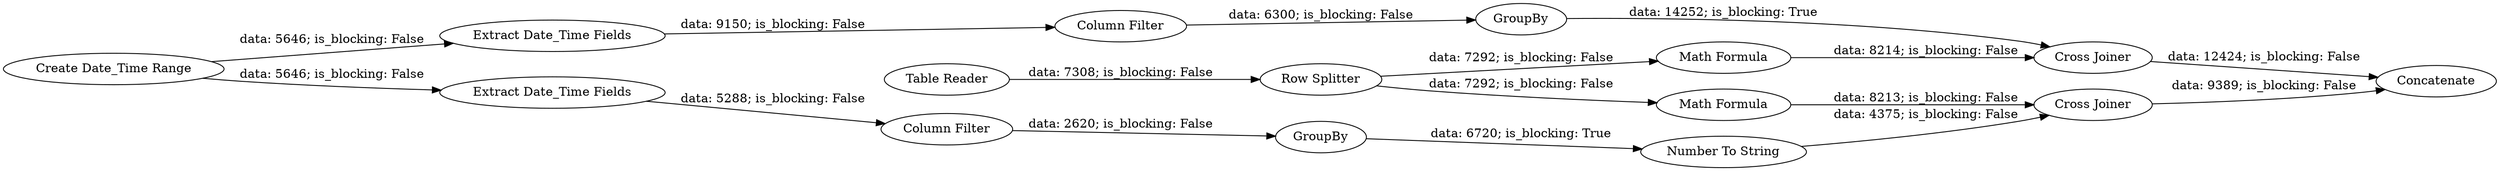 digraph {
	"5853602256887174580_19" [label=GroupBy]
	"5853602256887174580_4" [label="Math Formula"]
	"5853602256887174580_1" [label="Table Reader"]
	"5853602256887174580_16" [label="Column Filter"]
	"5853602256887174580_20" [label=GroupBy]
	"5853602256887174580_21" [label="Number To String"]
	"5853602256887174580_11" [label="Create Date_Time Range"]
	"5853602256887174580_9" [label="Cross Joiner"]
	"5853602256887174580_6" [label="Row Splitter"]
	"5853602256887174580_18" [label="Column Filter"]
	"5853602256887174580_14" [label="Extract Date_Time Fields"]
	"5853602256887174580_8" [label="Math Formula"]
	"5853602256887174580_15" [label="Extract Date_Time Fields"]
	"5853602256887174580_10" [label=Concatenate]
	"5853602256887174580_5" [label="Cross Joiner"]
	"5853602256887174580_6" -> "5853602256887174580_8" [label="data: 7292; is_blocking: False"]
	"5853602256887174580_11" -> "5853602256887174580_14" [label="data: 5646; is_blocking: False"]
	"5853602256887174580_16" -> "5853602256887174580_19" [label="data: 6300; is_blocking: False"]
	"5853602256887174580_20" -> "5853602256887174580_21" [label="data: 6720; is_blocking: True"]
	"5853602256887174580_14" -> "5853602256887174580_16" [label="data: 9150; is_blocking: False"]
	"5853602256887174580_5" -> "5853602256887174580_10" [label="data: 12424; is_blocking: False"]
	"5853602256887174580_1" -> "5853602256887174580_6" [label="data: 7308; is_blocking: False"]
	"5853602256887174580_11" -> "5853602256887174580_15" [label="data: 5646; is_blocking: False"]
	"5853602256887174580_8" -> "5853602256887174580_9" [label="data: 8213; is_blocking: False"]
	"5853602256887174580_9" -> "5853602256887174580_10" [label="data: 9389; is_blocking: False"]
	"5853602256887174580_4" -> "5853602256887174580_5" [label="data: 8214; is_blocking: False"]
	"5853602256887174580_18" -> "5853602256887174580_20" [label="data: 2620; is_blocking: False"]
	"5853602256887174580_19" -> "5853602256887174580_5" [label="data: 14252; is_blocking: True"]
	"5853602256887174580_15" -> "5853602256887174580_18" [label="data: 5288; is_blocking: False"]
	"5853602256887174580_21" -> "5853602256887174580_9" [label="data: 4375; is_blocking: False"]
	"5853602256887174580_6" -> "5853602256887174580_4" [label="data: 7292; is_blocking: False"]
	rankdir=LR
}
